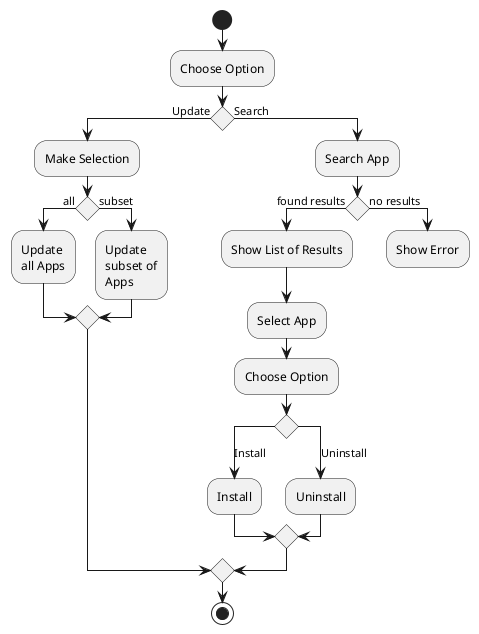 @startuml

start

:Choose Option;
if () is (Update) then
  :Make Selection;
  if () then (all)
    :Update
    all Apps;
  else (subset)
    :Update
    subset of
    Apps;
  endif
else (Search)
    :Search App;

    if () then (found results)
        :Show List of Results;
        :Select App;
        :Choose Option;
        switch ()
        case (Install)
        :Install;
        case (Uninstall)
        :Uninstall;
        endswitch
    else (no results)
        :Show Error;
        detach
    endif
endif

stop

@enduml